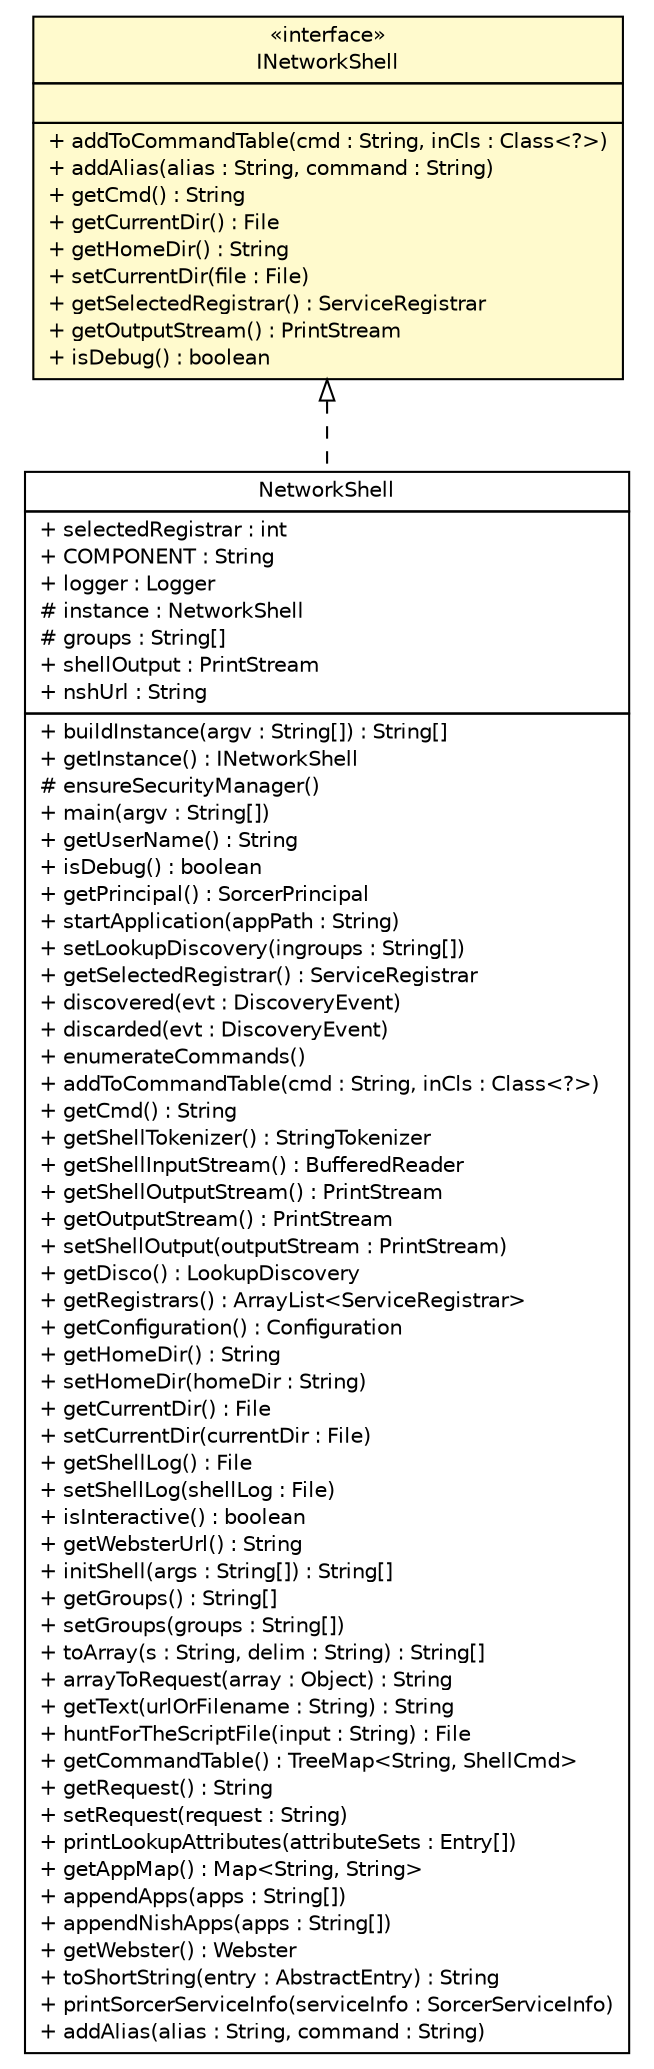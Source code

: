 #!/usr/local/bin/dot
#
# Class diagram 
# Generated by UMLGraph version R5_6 (http://www.umlgraph.org/)
#

digraph G {
	edge [fontname="Helvetica",fontsize=10,labelfontname="Helvetica",labelfontsize=10];
	node [fontname="Helvetica",fontsize=10,shape=plaintext];
	nodesep=0.25;
	ranksep=0.5;
	// sorcer.tools.shell.NetworkShell
	c169519 [label=<<table title="sorcer.tools.shell.NetworkShell" border="0" cellborder="1" cellspacing="0" cellpadding="2" port="p" href="./NetworkShell.html">
		<tr><td><table border="0" cellspacing="0" cellpadding="1">
<tr><td align="center" balign="center"> NetworkShell </td></tr>
		</table></td></tr>
		<tr><td><table border="0" cellspacing="0" cellpadding="1">
<tr><td align="left" balign="left"> + selectedRegistrar : int </td></tr>
<tr><td align="left" balign="left"> + COMPONENT : String </td></tr>
<tr><td align="left" balign="left"> + logger : Logger </td></tr>
<tr><td align="left" balign="left"> # instance : NetworkShell </td></tr>
<tr><td align="left" balign="left"> # groups : String[] </td></tr>
<tr><td align="left" balign="left"> + shellOutput : PrintStream </td></tr>
<tr><td align="left" balign="left"> + nshUrl : String </td></tr>
		</table></td></tr>
		<tr><td><table border="0" cellspacing="0" cellpadding="1">
<tr><td align="left" balign="left"> + buildInstance(argv : String[]) : String[] </td></tr>
<tr><td align="left" balign="left"> + getInstance() : INetworkShell </td></tr>
<tr><td align="left" balign="left"> # ensureSecurityManager() </td></tr>
<tr><td align="left" balign="left"> + main(argv : String[]) </td></tr>
<tr><td align="left" balign="left"> + getUserName() : String </td></tr>
<tr><td align="left" balign="left"> + isDebug() : boolean </td></tr>
<tr><td align="left" balign="left"> + getPrincipal() : SorcerPrincipal </td></tr>
<tr><td align="left" balign="left"> + startApplication(appPath : String) </td></tr>
<tr><td align="left" balign="left"> + setLookupDiscovery(ingroups : String[]) </td></tr>
<tr><td align="left" balign="left"> + getSelectedRegistrar() : ServiceRegistrar </td></tr>
<tr><td align="left" balign="left"> + discovered(evt : DiscoveryEvent) </td></tr>
<tr><td align="left" balign="left"> + discarded(evt : DiscoveryEvent) </td></tr>
<tr><td align="left" balign="left"> + enumerateCommands() </td></tr>
<tr><td align="left" balign="left"> + addToCommandTable(cmd : String, inCls : Class&lt;?&gt;) </td></tr>
<tr><td align="left" balign="left"> + getCmd() : String </td></tr>
<tr><td align="left" balign="left"> + getShellTokenizer() : StringTokenizer </td></tr>
<tr><td align="left" balign="left"> + getShellInputStream() : BufferedReader </td></tr>
<tr><td align="left" balign="left"> + getShellOutputStream() : PrintStream </td></tr>
<tr><td align="left" balign="left"> + getOutputStream() : PrintStream </td></tr>
<tr><td align="left" balign="left"> + setShellOutput(outputStream : PrintStream) </td></tr>
<tr><td align="left" balign="left"> + getDisco() : LookupDiscovery </td></tr>
<tr><td align="left" balign="left"> + getRegistrars() : ArrayList&lt;ServiceRegistrar&gt; </td></tr>
<tr><td align="left" balign="left"> + getConfiguration() : Configuration </td></tr>
<tr><td align="left" balign="left"> + getHomeDir() : String </td></tr>
<tr><td align="left" balign="left"> + setHomeDir(homeDir : String) </td></tr>
<tr><td align="left" balign="left"> + getCurrentDir() : File </td></tr>
<tr><td align="left" balign="left"> + setCurrentDir(currentDir : File) </td></tr>
<tr><td align="left" balign="left"> + getShellLog() : File </td></tr>
<tr><td align="left" balign="left"> + setShellLog(shellLog : File) </td></tr>
<tr><td align="left" balign="left"> + isInteractive() : boolean </td></tr>
<tr><td align="left" balign="left"> + getWebsterUrl() : String </td></tr>
<tr><td align="left" balign="left"> + initShell(args : String[]) : String[] </td></tr>
<tr><td align="left" balign="left"> + getGroups() : String[] </td></tr>
<tr><td align="left" balign="left"> + setGroups(groups : String[]) </td></tr>
<tr><td align="left" balign="left"> + toArray(s : String, delim : String) : String[] </td></tr>
<tr><td align="left" balign="left"> + arrayToRequest(array : Object) : String </td></tr>
<tr><td align="left" balign="left"> + getText(urlOrFilename : String) : String </td></tr>
<tr><td align="left" balign="left"> + huntForTheScriptFile(input : String) : File </td></tr>
<tr><td align="left" balign="left"> + getCommandTable() : TreeMap&lt;String, ShellCmd&gt; </td></tr>
<tr><td align="left" balign="left"> + getRequest() : String </td></tr>
<tr><td align="left" balign="left"> + setRequest(request : String) </td></tr>
<tr><td align="left" balign="left"> + printLookupAttributes(attributeSets : Entry[]) </td></tr>
<tr><td align="left" balign="left"> + getAppMap() : Map&lt;String, String&gt; </td></tr>
<tr><td align="left" balign="left"> + appendApps(apps : String[]) </td></tr>
<tr><td align="left" balign="left"> + appendNishApps(apps : String[]) </td></tr>
<tr><td align="left" balign="left"> + getWebster() : Webster </td></tr>
<tr><td align="left" balign="left"> + toShortString(entry : AbstractEntry) : String </td></tr>
<tr><td align="left" balign="left"> + printSorcerServiceInfo(serviceInfo : SorcerServiceInfo) </td></tr>
<tr><td align="left" balign="left"> + addAlias(alias : String, command : String) </td></tr>
		</table></td></tr>
		</table>>, URL="./NetworkShell.html", fontname="Helvetica", fontcolor="black", fontsize=10.0];
	// sorcer.tools.shell.INetworkShell
	c169531 [label=<<table title="sorcer.tools.shell.INetworkShell" border="0" cellborder="1" cellspacing="0" cellpadding="2" port="p" bgcolor="lemonChiffon" href="./INetworkShell.html">
		<tr><td><table border="0" cellspacing="0" cellpadding="1">
<tr><td align="center" balign="center"> &#171;interface&#187; </td></tr>
<tr><td align="center" balign="center"> INetworkShell </td></tr>
		</table></td></tr>
		<tr><td><table border="0" cellspacing="0" cellpadding="1">
<tr><td align="left" balign="left">  </td></tr>
		</table></td></tr>
		<tr><td><table border="0" cellspacing="0" cellpadding="1">
<tr><td align="left" balign="left"> + addToCommandTable(cmd : String, inCls : Class&lt;?&gt;) </td></tr>
<tr><td align="left" balign="left"> + addAlias(alias : String, command : String) </td></tr>
<tr><td align="left" balign="left"> + getCmd() : String </td></tr>
<tr><td align="left" balign="left"> + getCurrentDir() : File </td></tr>
<tr><td align="left" balign="left"> + getHomeDir() : String </td></tr>
<tr><td align="left" balign="left"> + setCurrentDir(file : File) </td></tr>
<tr><td align="left" balign="left"> + getSelectedRegistrar() : ServiceRegistrar </td></tr>
<tr><td align="left" balign="left"> + getOutputStream() : PrintStream </td></tr>
<tr><td align="left" balign="left"> + isDebug() : boolean </td></tr>
		</table></td></tr>
		</table>>, URL="./INetworkShell.html", fontname="Helvetica", fontcolor="black", fontsize=10.0];
	//sorcer.tools.shell.NetworkShell implements sorcer.tools.shell.INetworkShell
	c169531:p -> c169519:p [dir=back,arrowtail=empty,style=dashed];
}

